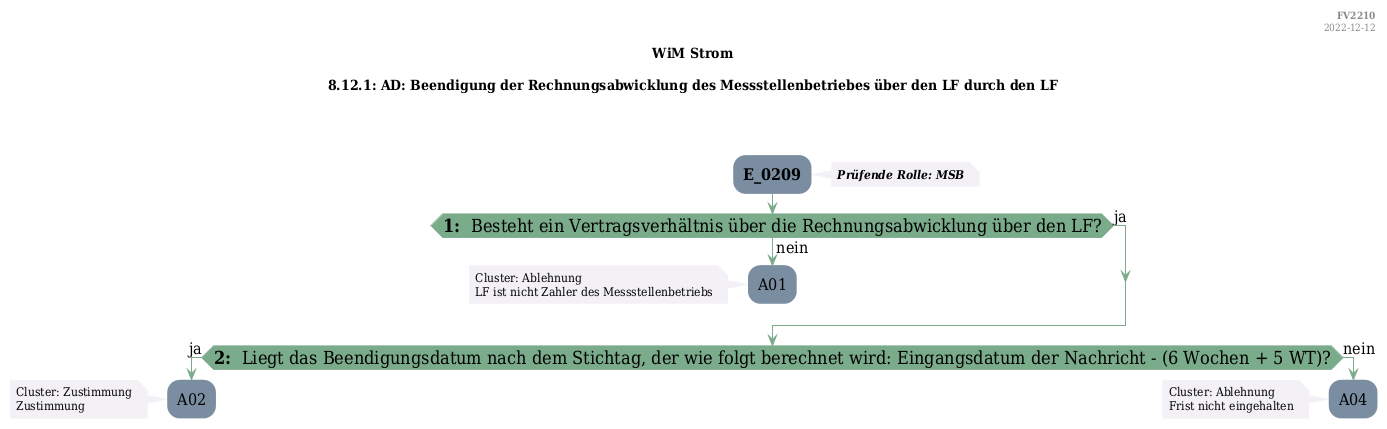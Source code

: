 @startuml
skinparam Shadowing false
skinparam NoteBorderColor #f3f1f6
skinparam NoteBackgroundColor #f3f1f6
skinparam NoteFontSize 12
skinparam ActivityBorderColor none
skinparam ActivityBackgroundColor #7a8da1
skinparam ActivityFontSize 16
skinparam ArrowColor #7aab8a
skinparam ArrowFontSize 16
skinparam ActivityDiamondBackgroundColor #7aab8a
skinparam ActivityDiamondBorderColor #7aab8a
skinparam ActivityDiamondFontSize 18
skinparam defaultFontName DejaVu Serif Condensed
skinparam ActivityEndColor #669580

header
<b>FV2210
2022-12-12
endheader

title
WiM Strom

8.12.1: AD: Beendigung der Rechnungsabwicklung des Messstellenbetriebes über den LF durch den LF



end title
:<b>E_0209</b>;
note right
<b><i>Prüfende Rolle: MSB
end note

if (<b>1: </b> Besteht ein Vertragsverhältnis über die Rechnungsabwicklung über den LF?) then (ja)
else (nein)
    :A01;
    note left
        Cluster: Ablehnung
        LF ist nicht Zahler des Messstellenbetriebs
    endnote
    kill;
endif
if (<b>2: </b> Liegt das Beendigungsdatum nach dem Stichtag, der wie folgt berechnet wird: Eingangsdatum der Nachricht - (6 Wochen + 5 WT&#41;?) then (ja)
    :A02;
    note left
        Cluster: Zustimmung
        Zustimmung
    endnote
    kill;
else (nein)
    :A04;
    note left
        Cluster: Ablehnung
        Frist nicht eingehalten
    endnote
    kill;
endif

@enduml
